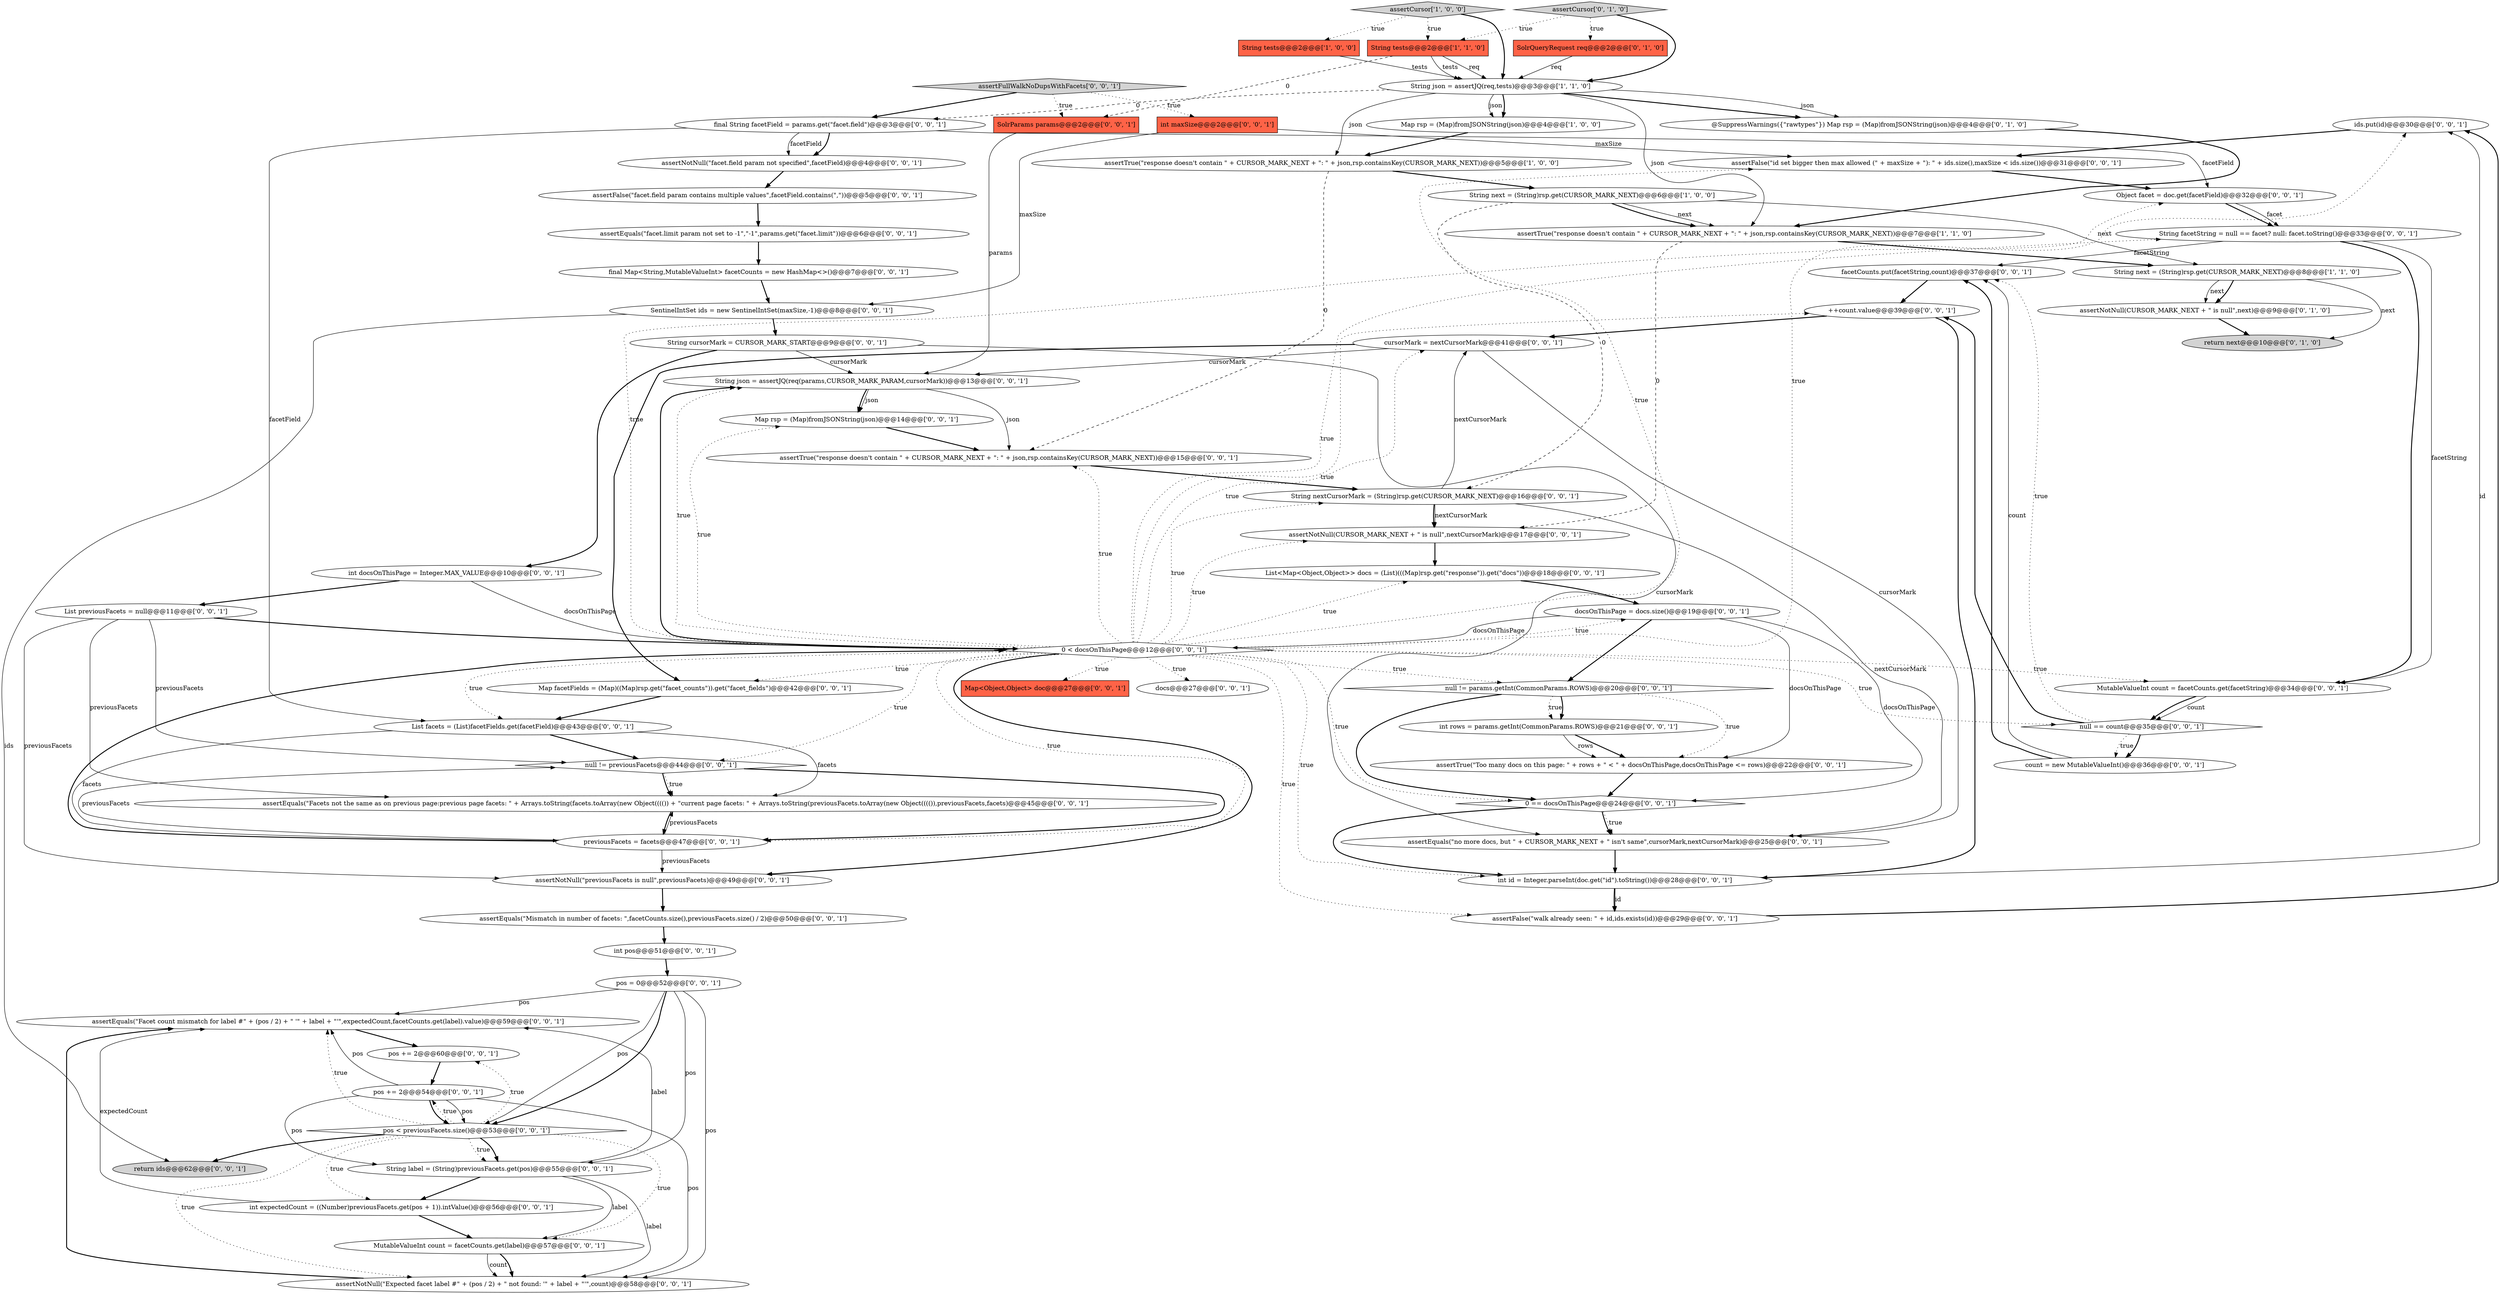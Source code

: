 digraph {
25 [style = filled, label = "ids.put(id)@@@30@@@['0', '0', '1']", fillcolor = white, shape = ellipse image = "AAA0AAABBB3BBB"];
5 [style = filled, label = "assertCursor['1', '0', '0']", fillcolor = lightgray, shape = diamond image = "AAA0AAABBB1BBB"];
30 [style = filled, label = "assertEquals(\"Mismatch in number of facets: \",facetCounts.size(),previousFacets.size() / 2)@@@50@@@['0', '0', '1']", fillcolor = white, shape = ellipse image = "AAA0AAABBB3BBB"];
17 [style = filled, label = "pos = 0@@@52@@@['0', '0', '1']", fillcolor = white, shape = ellipse image = "AAA0AAABBB3BBB"];
41 [style = filled, label = "assertEquals(\"Facets not the same as on previous page:previous page facets: \" + Arrays.toString(facets.toArray(new Object(((()) + \"current page facets: \" + Arrays.toString(previousFacets.toArray(new Object(((()),previousFacets,facets)@@@45@@@['0', '0', '1']", fillcolor = white, shape = ellipse image = "AAA0AAABBB3BBB"];
51 [style = filled, label = "facetCounts.put(facetString,count)@@@37@@@['0', '0', '1']", fillcolor = white, shape = ellipse image = "AAA0AAABBB3BBB"];
69 [style = filled, label = "++count.value@@@39@@@['0', '0', '1']", fillcolor = white, shape = ellipse image = "AAA0AAABBB3BBB"];
19 [style = filled, label = "String facetString = null == facet? null: facet.toString()@@@33@@@['0', '0', '1']", fillcolor = white, shape = ellipse image = "AAA0AAABBB3BBB"];
33 [style = filled, label = "MutableValueInt count = facetCounts.get(facetString)@@@34@@@['0', '0', '1']", fillcolor = white, shape = ellipse image = "AAA0AAABBB3BBB"];
50 [style = filled, label = "0 < docsOnThisPage@@@12@@@['0', '0', '1']", fillcolor = white, shape = diamond image = "AAA0AAABBB3BBB"];
56 [style = filled, label = "Map rsp = (Map)fromJSONString(json)@@@14@@@['0', '0', '1']", fillcolor = white, shape = ellipse image = "AAA0AAABBB3BBB"];
57 [style = filled, label = "assertEquals(\"facet.limit param not set to -1\",\"-1\",params.get(\"facet.limit\"))@@@6@@@['0', '0', '1']", fillcolor = white, shape = ellipse image = "AAA0AAABBB3BBB"];
70 [style = filled, label = "assertEquals(\"Facet count mismatch for label #\" + (pos / 2) + \" '\" + label + \"'\",expectedCount,facetCounts.get(label).value)@@@59@@@['0', '0', '1']", fillcolor = white, shape = ellipse image = "AAA0AAABBB3BBB"];
62 [style = filled, label = "assertFalse(\"id set bigger then max allowed (\" + maxSize + \"): \" + ids.size(),maxSize < ids.size())@@@31@@@['0', '0', '1']", fillcolor = white, shape = ellipse image = "AAA0AAABBB3BBB"];
58 [style = filled, label = "String cursorMark = CURSOR_MARK_START@@@9@@@['0', '0', '1']", fillcolor = white, shape = ellipse image = "AAA0AAABBB3BBB"];
26 [style = filled, label = "assertFullWalkNoDupsWithFacets['0', '0', '1']", fillcolor = lightgray, shape = diamond image = "AAA0AAABBB3BBB"];
31 [style = filled, label = "assertNotNull(CURSOR_MARK_NEXT + \" is null\",nextCursorMark)@@@17@@@['0', '0', '1']", fillcolor = white, shape = ellipse image = "AAA0AAABBB3BBB"];
60 [style = filled, label = "final String facetField = params.get(\"facet.field\")@@@3@@@['0', '0', '1']", fillcolor = white, shape = ellipse image = "AAA0AAABBB3BBB"];
55 [style = filled, label = "List previousFacets = null@@@11@@@['0', '0', '1']", fillcolor = white, shape = ellipse image = "AAA0AAABBB3BBB"];
67 [style = filled, label = "final Map<String,MutableValueInt> facetCounts = new HashMap<>()@@@7@@@['0', '0', '1']", fillcolor = white, shape = ellipse image = "AAA0AAABBB3BBB"];
44 [style = filled, label = "previousFacets = facets@@@47@@@['0', '0', '1']", fillcolor = white, shape = ellipse image = "AAA0AAABBB3BBB"];
9 [style = filled, label = "SolrQueryRequest req@@@2@@@['0', '1', '0']", fillcolor = tomato, shape = box image = "AAA0AAABBB2BBB"];
45 [style = filled, label = "MutableValueInt count = facetCounts.get(label)@@@57@@@['0', '0', '1']", fillcolor = white, shape = ellipse image = "AAA0AAABBB3BBB"];
34 [style = filled, label = "pos += 2@@@54@@@['0', '0', '1']", fillcolor = white, shape = ellipse image = "AAA0AAABBB3BBB"];
35 [style = filled, label = "assertFalse(\"facet.field param contains multiple values\",facetField.contains(\",\"))@@@5@@@['0', '0', '1']", fillcolor = white, shape = ellipse image = "AAA0AAABBB3BBB"];
8 [style = filled, label = "String json = assertJQ(req,tests)@@@3@@@['1', '1', '0']", fillcolor = white, shape = ellipse image = "AAA0AAABBB1BBB"];
32 [style = filled, label = "pos += 2@@@60@@@['0', '0', '1']", fillcolor = white, shape = ellipse image = "AAA0AAABBB3BBB"];
14 [style = filled, label = "Object facet = doc.get(facetField)@@@32@@@['0', '0', '1']", fillcolor = white, shape = ellipse image = "AAA0AAABBB3BBB"];
54 [style = filled, label = "int id = Integer.parseInt(doc.get(\"id\").toString())@@@28@@@['0', '0', '1']", fillcolor = white, shape = ellipse image = "AAA0AAABBB3BBB"];
63 [style = filled, label = "SolrParams params@@@2@@@['0', '0', '1']", fillcolor = tomato, shape = box image = "AAA0AAABBB3BBB"];
48 [style = filled, label = "cursorMark = nextCursorMark@@@41@@@['0', '0', '1']", fillcolor = white, shape = ellipse image = "AAA0AAABBB3BBB"];
27 [style = filled, label = "count = new MutableValueInt()@@@36@@@['0', '0', '1']", fillcolor = white, shape = ellipse image = "AAA0AAABBB3BBB"];
16 [style = filled, label = "null == count@@@35@@@['0', '0', '1']", fillcolor = white, shape = diamond image = "AAA0AAABBB3BBB"];
6 [style = filled, label = "Map rsp = (Map)fromJSONString(json)@@@4@@@['1', '0', '0']", fillcolor = white, shape = ellipse image = "AAA0AAABBB1BBB"];
20 [style = filled, label = "int docsOnThisPage = Integer.MAX_VALUE@@@10@@@['0', '0', '1']", fillcolor = white, shape = ellipse image = "AAA0AAABBB3BBB"];
24 [style = filled, label = "assertEquals(\"no more docs, but \" + CURSOR_MARK_NEXT + \" isn't same\",cursorMark,nextCursorMark)@@@25@@@['0', '0', '1']", fillcolor = white, shape = ellipse image = "AAA0AAABBB3BBB"];
1 [style = filled, label = "String tests@@@2@@@['1', '0', '0']", fillcolor = tomato, shape = box image = "AAA0AAABBB1BBB"];
3 [style = filled, label = "String tests@@@2@@@['1', '1', '0']", fillcolor = tomato, shape = box image = "AAA0AAABBB1BBB"];
65 [style = filled, label = "assertFalse(\"walk already seen: \" + id,ids.exists(id))@@@29@@@['0', '0', '1']", fillcolor = white, shape = ellipse image = "AAA0AAABBB3BBB"];
39 [style = filled, label = "String json = assertJQ(req(params,CURSOR_MARK_PARAM,cursorMark))@@@13@@@['0', '0', '1']", fillcolor = white, shape = ellipse image = "AAA0AAABBB3BBB"];
53 [style = filled, label = "assertNotNull(\"facet.field param not specified\",facetField)@@@4@@@['0', '0', '1']", fillcolor = white, shape = ellipse image = "AAA0AAABBB3BBB"];
22 [style = filled, label = "assertTrue(\"response doesn't contain \" + CURSOR_MARK_NEXT + \": \" + json,rsp.containsKey(CURSOR_MARK_NEXT))@@@15@@@['0', '0', '1']", fillcolor = white, shape = ellipse image = "AAA0AAABBB3BBB"];
12 [style = filled, label = "@SuppressWarnings({\"rawtypes\"}) Map rsp = (Map)fromJSONString(json)@@@4@@@['0', '1', '0']", fillcolor = white, shape = ellipse image = "AAA0AAABBB2BBB"];
28 [style = filled, label = "int expectedCount = ((Number)previousFacets.get(pos + 1)).intValue()@@@56@@@['0', '0', '1']", fillcolor = white, shape = ellipse image = "AAA0AAABBB3BBB"];
10 [style = filled, label = "assertCursor['0', '1', '0']", fillcolor = lightgray, shape = diamond image = "AAA0AAABBB2BBB"];
42 [style = filled, label = "null != params.getInt(CommonParams.ROWS)@@@20@@@['0', '0', '1']", fillcolor = white, shape = diamond image = "AAA0AAABBB3BBB"];
7 [style = filled, label = "assertTrue(\"response doesn't contain \" + CURSOR_MARK_NEXT + \": \" + json,rsp.containsKey(CURSOR_MARK_NEXT))@@@5@@@['1', '0', '0']", fillcolor = white, shape = ellipse image = "AAA0AAABBB1BBB"];
47 [style = filled, label = "assertNotNull(\"previousFacets is null\",previousFacets)@@@49@@@['0', '0', '1']", fillcolor = white, shape = ellipse image = "AAA0AAABBB3BBB"];
61 [style = filled, label = "int maxSize@@@2@@@['0', '0', '1']", fillcolor = tomato, shape = box image = "AAA0AAABBB3BBB"];
66 [style = filled, label = "0 == docsOnThisPage@@@24@@@['0', '0', '1']", fillcolor = white, shape = diamond image = "AAA0AAABBB3BBB"];
15 [style = filled, label = "int rows = params.getInt(CommonParams.ROWS)@@@21@@@['0', '0', '1']", fillcolor = white, shape = ellipse image = "AAA0AAABBB3BBB"];
37 [style = filled, label = "List<Map<Object,Object>> docs = (List)(((Map)rsp.get(\"response\")).get(\"docs\"))@@@18@@@['0', '0', '1']", fillcolor = white, shape = ellipse image = "AAA0AAABBB3BBB"];
40 [style = filled, label = "pos < previousFacets.size()@@@53@@@['0', '0', '1']", fillcolor = white, shape = diamond image = "AAA0AAABBB3BBB"];
43 [style = filled, label = "Map<Object,Object> doc@@@27@@@['0', '0', '1']", fillcolor = tomato, shape = box image = "AAA0AAABBB3BBB"];
59 [style = filled, label = "String label = (String)previousFacets.get(pos)@@@55@@@['0', '0', '1']", fillcolor = white, shape = ellipse image = "AAA0AAABBB3BBB"];
38 [style = filled, label = "Map facetFields = (Map)((Map)rsp.get(\"facet_counts\")).get(\"facet_fields\")@@@42@@@['0', '0', '1']", fillcolor = white, shape = ellipse image = "AAA0AAABBB3BBB"];
2 [style = filled, label = "String next = (String)rsp.get(CURSOR_MARK_NEXT)@@@8@@@['1', '1', '0']", fillcolor = white, shape = ellipse image = "AAA0AAABBB1BBB"];
68 [style = filled, label = "List facets = (List)facetFields.get(facetField)@@@43@@@['0', '0', '1']", fillcolor = white, shape = ellipse image = "AAA0AAABBB3BBB"];
36 [style = filled, label = "assertNotNull(\"Expected facet label #\" + (pos / 2) + \" not found: '\" + label + \"'\",count)@@@58@@@['0', '0', '1']", fillcolor = white, shape = ellipse image = "AAA0AAABBB3BBB"];
4 [style = filled, label = "String next = (String)rsp.get(CURSOR_MARK_NEXT)@@@6@@@['1', '0', '0']", fillcolor = white, shape = ellipse image = "AAA0AAABBB1BBB"];
13 [style = filled, label = "assertNotNull(CURSOR_MARK_NEXT + \" is null\",next)@@@9@@@['0', '1', '0']", fillcolor = white, shape = ellipse image = "AAA0AAABBB2BBB"];
29 [style = filled, label = "return ids@@@62@@@['0', '0', '1']", fillcolor = lightgray, shape = ellipse image = "AAA0AAABBB3BBB"];
64 [style = filled, label = "null != previousFacets@@@44@@@['0', '0', '1']", fillcolor = white, shape = diamond image = "AAA0AAABBB3BBB"];
46 [style = filled, label = "String nextCursorMark = (String)rsp.get(CURSOR_MARK_NEXT)@@@16@@@['0', '0', '1']", fillcolor = white, shape = ellipse image = "AAA0AAABBB3BBB"];
52 [style = filled, label = "docs@@@27@@@['0', '0', '1']", fillcolor = white, shape = ellipse image = "AAA0AAABBB3BBB"];
11 [style = filled, label = "return next@@@10@@@['0', '1', '0']", fillcolor = lightgray, shape = ellipse image = "AAA0AAABBB2BBB"];
49 [style = filled, label = "docsOnThisPage = docs.size()@@@19@@@['0', '0', '1']", fillcolor = white, shape = ellipse image = "AAA0AAABBB3BBB"];
23 [style = filled, label = "int pos@@@51@@@['0', '0', '1']", fillcolor = white, shape = ellipse image = "AAA0AAABBB3BBB"];
18 [style = filled, label = "SentinelIntSet ids = new SentinelIntSet(maxSize,-1)@@@8@@@['0', '0', '1']", fillcolor = white, shape = ellipse image = "AAA0AAABBB3BBB"];
0 [style = filled, label = "assertTrue(\"response doesn't contain \" + CURSOR_MARK_NEXT + \": \" + json,rsp.containsKey(CURSOR_MARK_NEXT))@@@7@@@['1', '1', '0']", fillcolor = white, shape = ellipse image = "AAA0AAABBB1BBB"];
21 [style = filled, label = "assertTrue(\"Too many docs on this page: \" + rows + \" < \" + docsOnThisPage,docsOnThisPage <= rows)@@@22@@@['0', '0', '1']", fillcolor = white, shape = ellipse image = "AAA0AAABBB3BBB"];
64->41 [style = bold, label=""];
64->41 [style = dotted, label="true"];
50->22 [style = dotted, label="true"];
60->14 [style = solid, label="facetField"];
27->51 [style = solid, label="count"];
9->8 [style = solid, label="req"];
50->48 [style = dotted, label="true"];
50->65 [style = dotted, label="true"];
33->16 [style = solid, label="count"];
50->54 [style = dotted, label="true"];
66->24 [style = dotted, label="true"];
18->29 [style = solid, label="ids"];
5->3 [style = dotted, label="true"];
40->59 [style = dotted, label="true"];
50->19 [style = dotted, label="true"];
14->19 [style = bold, label=""];
39->22 [style = solid, label="json"];
47->30 [style = bold, label=""];
19->33 [style = bold, label=""];
39->56 [style = solid, label="json"];
38->68 [style = bold, label=""];
17->40 [style = solid, label="pos"];
4->0 [style = solid, label="next"];
40->34 [style = dotted, label="true"];
3->8 [style = solid, label="req"];
13->11 [style = bold, label=""];
21->66 [style = bold, label=""];
50->38 [style = dotted, label="true"];
8->12 [style = solid, label="json"];
2->13 [style = solid, label="next"];
50->16 [style = dotted, label="true"];
2->11 [style = solid, label="next"];
53->35 [style = bold, label=""];
66->54 [style = bold, label=""];
26->60 [style = bold, label=""];
48->24 [style = solid, label="cursorMark"];
50->39 [style = bold, label=""];
58->39 [style = solid, label="cursorMark"];
36->70 [style = bold, label=""];
28->45 [style = bold, label=""];
20->50 [style = solid, label="docsOnThisPage"];
12->0 [style = bold, label=""];
55->64 [style = solid, label="previousFacets"];
34->36 [style = solid, label="pos"];
28->70 [style = solid, label="expectedCount"];
31->37 [style = bold, label=""];
50->56 [style = dotted, label="true"];
10->3 [style = dotted, label="true"];
48->39 [style = solid, label="cursorMark"];
55->41 [style = solid, label="previousFacets"];
41->44 [style = bold, label=""];
19->51 [style = solid, label="facetString"];
56->22 [style = bold, label=""];
50->14 [style = dotted, label="true"];
50->44 [style = dotted, label="true"];
46->31 [style = bold, label=""];
44->47 [style = solid, label="previousFacets"];
60->53 [style = bold, label=""];
15->21 [style = bold, label=""];
24->54 [style = bold, label=""];
40->45 [style = dotted, label="true"];
4->46 [style = dashed, label="0"];
40->59 [style = bold, label=""];
17->36 [style = solid, label="pos"];
34->40 [style = solid, label="pos"];
14->19 [style = solid, label="facet"];
62->14 [style = bold, label=""];
7->22 [style = dashed, label="0"];
44->50 [style = bold, label=""];
30->23 [style = bold, label=""];
46->48 [style = solid, label="nextCursorMark"];
17->59 [style = solid, label="pos"];
55->50 [style = bold, label=""];
50->62 [style = dotted, label="true"];
42->21 [style = dotted, label="true"];
60->53 [style = solid, label="facetField"];
15->21 [style = solid, label="rows"];
19->33 [style = solid, label="facetString"];
32->34 [style = bold, label=""];
46->31 [style = solid, label="nextCursorMark"];
50->46 [style = dotted, label="true"];
59->36 [style = solid, label="label"];
60->68 [style = solid, label="facetField"];
3->63 [style = dashed, label="0"];
46->24 [style = solid, label="nextCursorMark"];
48->38 [style = bold, label=""];
16->69 [style = bold, label=""];
8->60 [style = dashed, label="0"];
66->24 [style = bold, label=""];
51->69 [style = bold, label=""];
50->52 [style = dotted, label="true"];
42->15 [style = dotted, label="true"];
5->8 [style = bold, label=""];
50->37 [style = dotted, label="true"];
40->28 [style = dotted, label="true"];
50->64 [style = dotted, label="true"];
2->13 [style = bold, label=""];
49->66 [style = solid, label="docsOnThisPage"];
10->8 [style = bold, label=""];
57->67 [style = bold, label=""];
8->6 [style = bold, label=""];
68->41 [style = solid, label="facets"];
39->56 [style = bold, label=""];
50->43 [style = dotted, label="true"];
16->27 [style = dotted, label="true"];
50->33 [style = dotted, label="true"];
45->36 [style = solid, label="count"];
54->65 [style = bold, label=""];
44->41 [style = solid, label="previousFacets"];
16->27 [style = bold, label=""];
35->57 [style = bold, label=""];
50->25 [style = dotted, label="true"];
55->47 [style = solid, label="previousFacets"];
34->70 [style = solid, label="pos"];
49->42 [style = bold, label=""];
40->29 [style = bold, label=""];
61->18 [style = solid, label="maxSize"];
37->49 [style = bold, label=""];
59->28 [style = bold, label=""];
67->18 [style = bold, label=""];
17->70 [style = solid, label="pos"];
34->59 [style = solid, label="pos"];
23->17 [style = bold, label=""];
69->54 [style = bold, label=""];
40->36 [style = dotted, label="true"];
58->24 [style = solid, label="cursorMark"];
10->9 [style = dotted, label="true"];
70->32 [style = bold, label=""];
64->44 [style = bold, label=""];
49->21 [style = solid, label="docsOnThisPage"];
50->42 [style = dotted, label="true"];
26->61 [style = dotted, label="true"];
25->62 [style = bold, label=""];
50->39 [style = dotted, label="true"];
8->12 [style = bold, label=""];
50->49 [style = dotted, label="true"];
42->66 [style = bold, label=""];
54->25 [style = solid, label="id"];
59->45 [style = solid, label="label"];
40->32 [style = dotted, label="true"];
26->63 [style = dotted, label="true"];
69->48 [style = bold, label=""];
54->65 [style = solid, label="id"];
1->8 [style = solid, label="tests"];
50->47 [style = bold, label=""];
3->8 [style = solid, label="tests"];
50->31 [style = dotted, label="true"];
50->68 [style = dotted, label="true"];
63->39 [style = solid, label="params"];
68->64 [style = bold, label=""];
68->44 [style = solid, label="facets"];
34->40 [style = bold, label=""];
22->46 [style = bold, label=""];
27->51 [style = bold, label=""];
58->20 [style = bold, label=""];
33->16 [style = bold, label=""];
44->64 [style = solid, label="previousFacets"];
61->62 [style = solid, label="maxSize"];
45->36 [style = bold, label=""];
50->69 [style = dotted, label="true"];
4->2 [style = solid, label="next"];
8->6 [style = solid, label="json"];
8->7 [style = solid, label="json"];
59->70 [style = solid, label="label"];
65->25 [style = bold, label=""];
50->66 [style = dotted, label="true"];
7->4 [style = bold, label=""];
42->15 [style = bold, label=""];
5->1 [style = dotted, label="true"];
16->51 [style = dotted, label="true"];
20->55 [style = bold, label=""];
0->2 [style = bold, label=""];
6->7 [style = bold, label=""];
40->70 [style = dotted, label="true"];
18->58 [style = bold, label=""];
17->40 [style = bold, label=""];
4->0 [style = bold, label=""];
8->0 [style = solid, label="json"];
49->50 [style = solid, label="docsOnThisPage"];
0->31 [style = dashed, label="0"];
}
